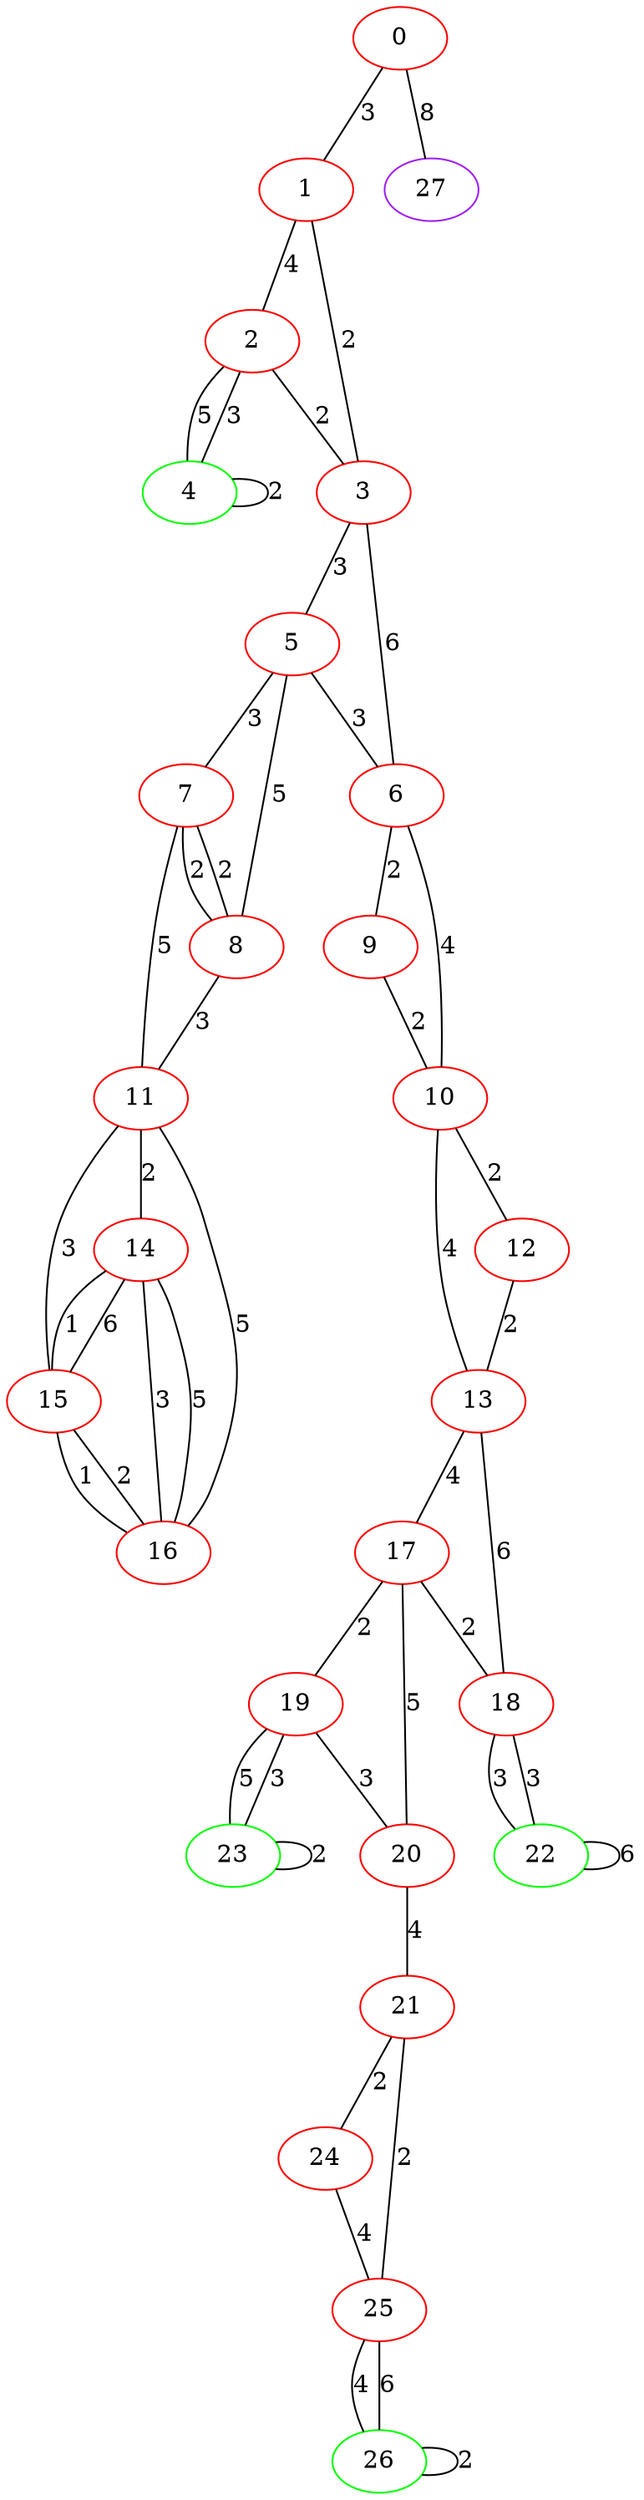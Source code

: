 graph "" {
0 [color=red, weight=1];
1 [color=red, weight=1];
2 [color=red, weight=1];
3 [color=red, weight=1];
4 [color=green, weight=2];
5 [color=red, weight=1];
6 [color=red, weight=1];
7 [color=red, weight=1];
8 [color=red, weight=1];
9 [color=red, weight=1];
10 [color=red, weight=1];
11 [color=red, weight=1];
12 [color=red, weight=1];
13 [color=red, weight=1];
14 [color=red, weight=1];
15 [color=red, weight=1];
16 [color=red, weight=1];
17 [color=red, weight=1];
18 [color=red, weight=1];
19 [color=red, weight=1];
20 [color=red, weight=1];
21 [color=red, weight=1];
22 [color=green, weight=2];
23 [color=green, weight=2];
24 [color=red, weight=1];
25 [color=red, weight=1];
26 [color=green, weight=2];
27 [color=purple, weight=4];
0 -- 1  [key=0, label=3];
0 -- 27  [key=0, label=8];
1 -- 2  [key=0, label=4];
1 -- 3  [key=0, label=2];
2 -- 3  [key=0, label=2];
2 -- 4  [key=0, label=5];
2 -- 4  [key=1, label=3];
3 -- 5  [key=0, label=3];
3 -- 6  [key=0, label=6];
4 -- 4  [key=0, label=2];
5 -- 8  [key=0, label=5];
5 -- 6  [key=0, label=3];
5 -- 7  [key=0, label=3];
6 -- 9  [key=0, label=2];
6 -- 10  [key=0, label=4];
7 -- 8  [key=0, label=2];
7 -- 8  [key=1, label=2];
7 -- 11  [key=0, label=5];
8 -- 11  [key=0, label=3];
9 -- 10  [key=0, label=2];
10 -- 12  [key=0, label=2];
10 -- 13  [key=0, label=4];
11 -- 16  [key=0, label=5];
11 -- 14  [key=0, label=2];
11 -- 15  [key=0, label=3];
12 -- 13  [key=0, label=2];
13 -- 17  [key=0, label=4];
13 -- 18  [key=0, label=6];
14 -- 16  [key=0, label=3];
14 -- 16  [key=1, label=5];
14 -- 15  [key=0, label=1];
14 -- 15  [key=1, label=6];
15 -- 16  [key=0, label=2];
15 -- 16  [key=1, label=1];
17 -- 18  [key=0, label=2];
17 -- 19  [key=0, label=2];
17 -- 20  [key=0, label=5];
18 -- 22  [key=0, label=3];
18 -- 22  [key=1, label=3];
19 -- 20  [key=0, label=3];
19 -- 23  [key=0, label=5];
19 -- 23  [key=1, label=3];
20 -- 21  [key=0, label=4];
21 -- 24  [key=0, label=2];
21 -- 25  [key=0, label=2];
22 -- 22  [key=0, label=6];
23 -- 23  [key=0, label=2];
24 -- 25  [key=0, label=4];
25 -- 26  [key=0, label=4];
25 -- 26  [key=1, label=6];
26 -- 26  [key=0, label=2];
}
